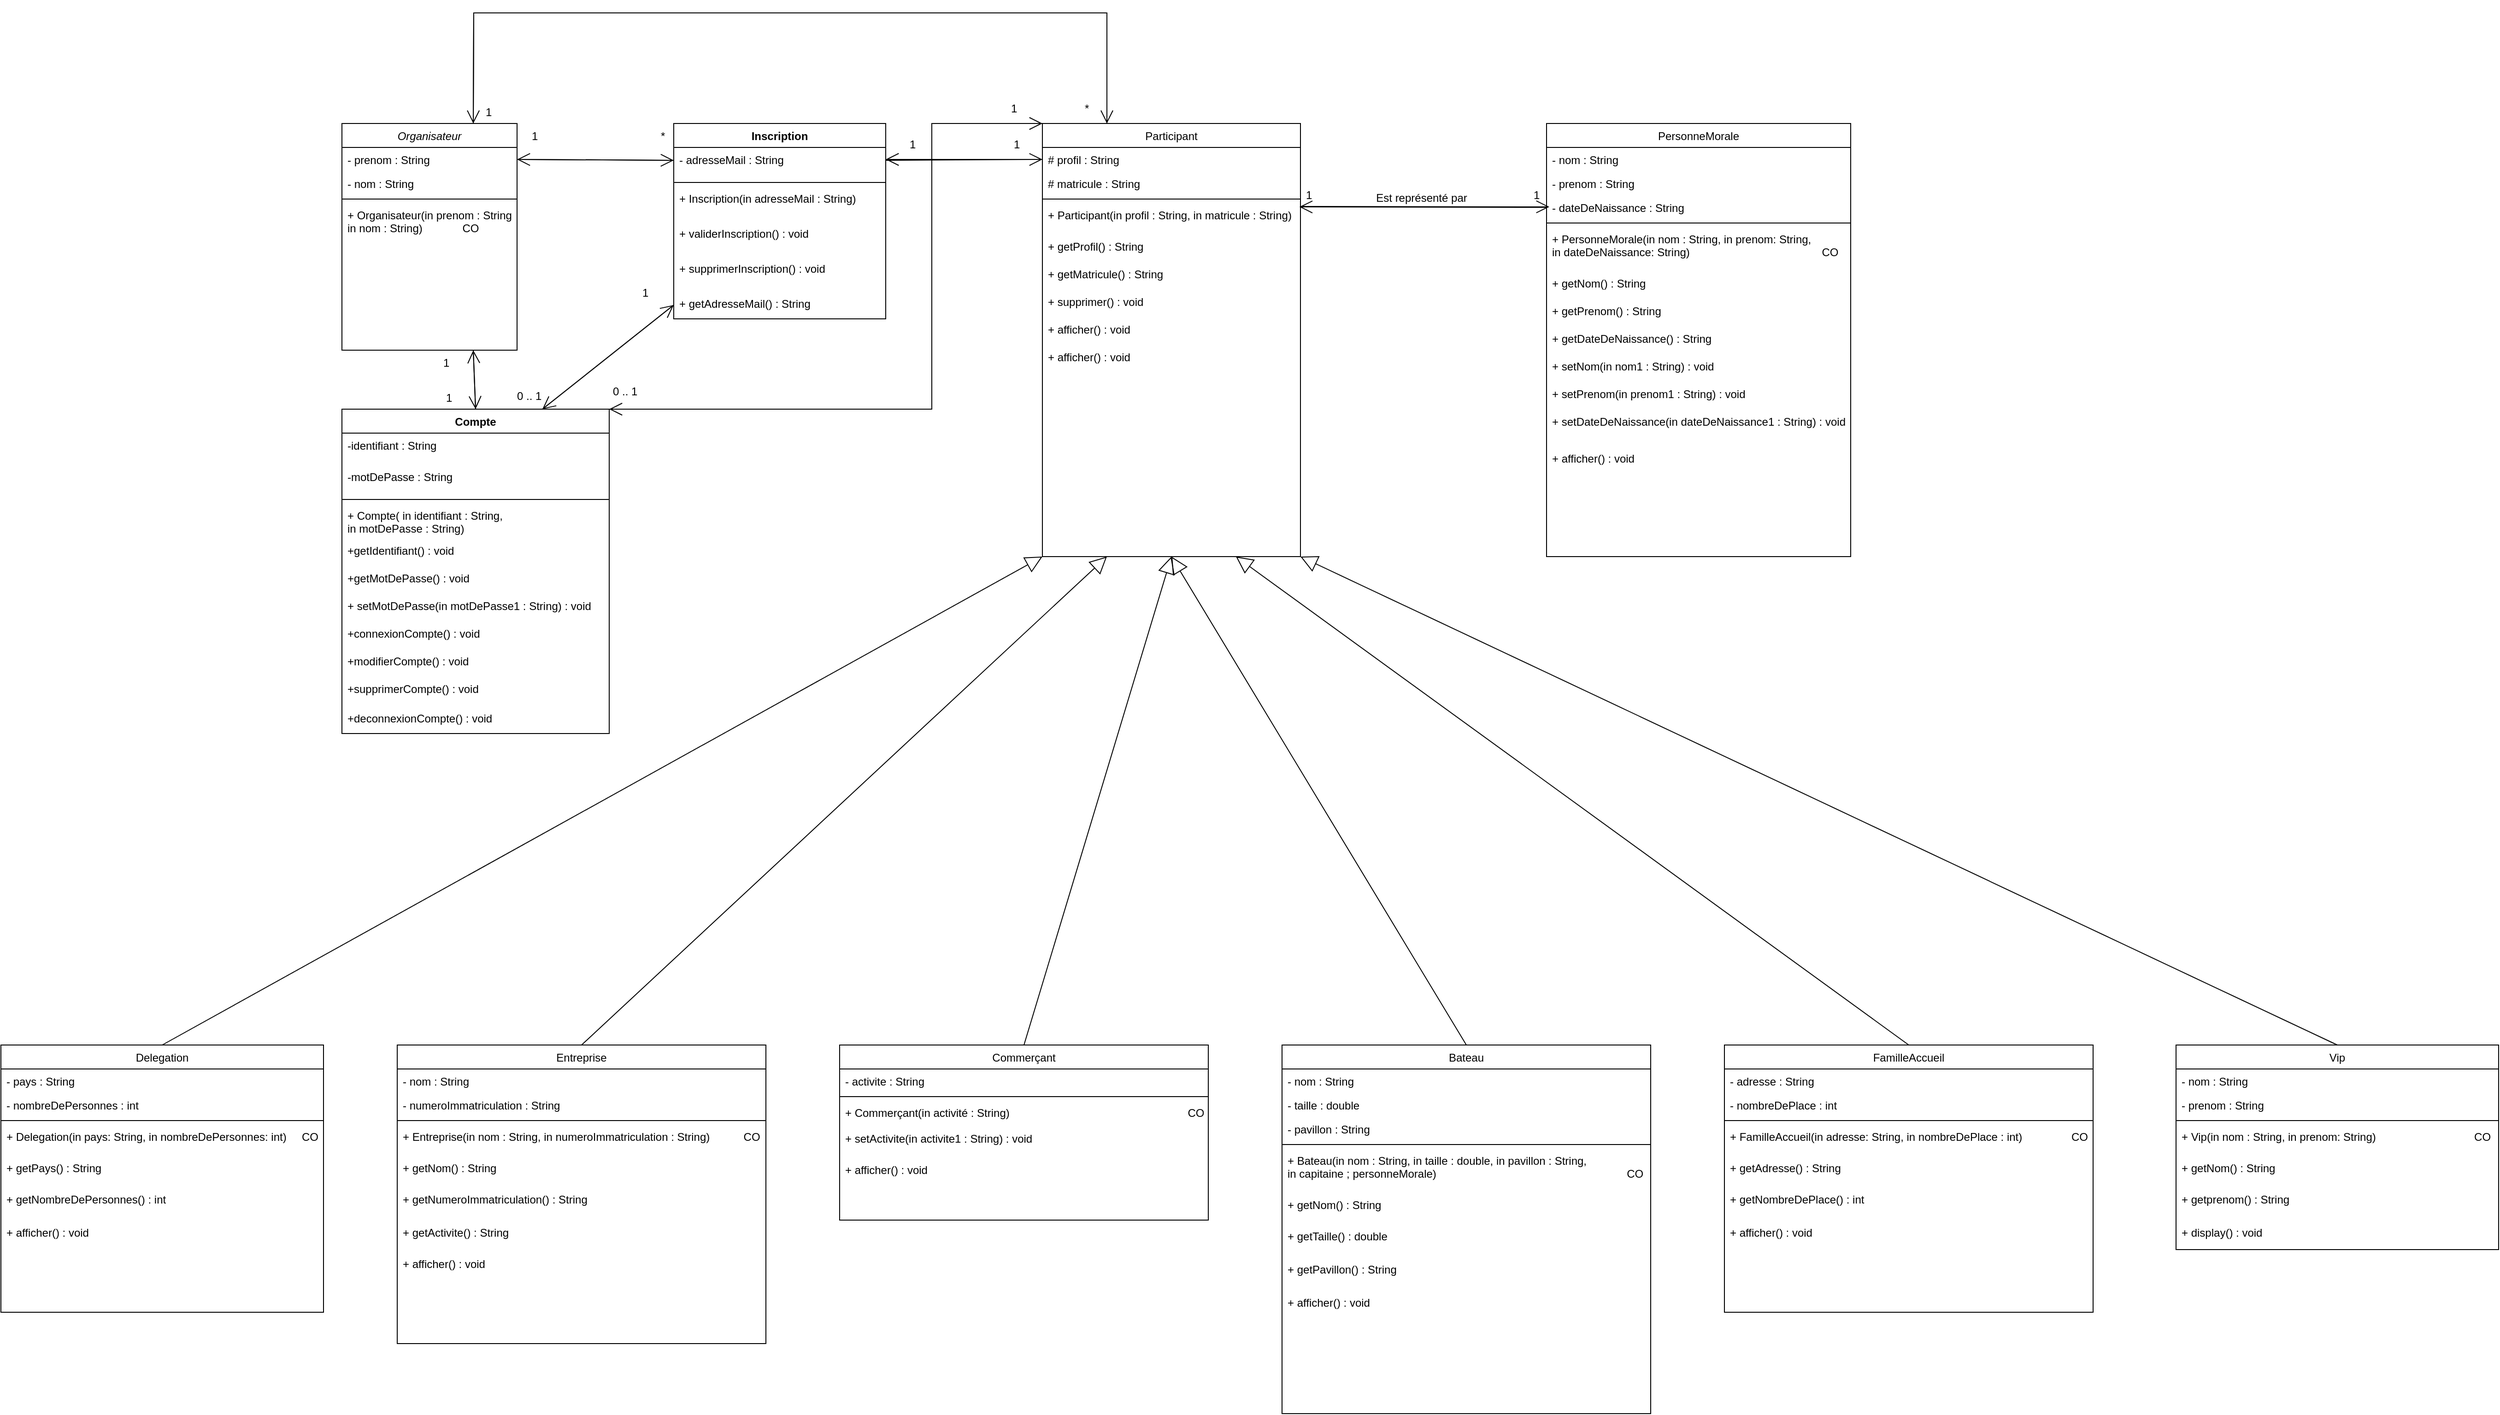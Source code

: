 <mxfile version="16.6.5" type="github">
  <diagram id="C5RBs43oDa-KdzZeNtuy" name="Page-1">
    <mxGraphModel dx="3358" dy="1898" grid="1" gridSize="10" guides="1" tooltips="1" connect="1" arrows="1" fold="1" page="1" pageScale="1" pageWidth="827" pageHeight="1169" math="0" shadow="0">
      <root>
        <mxCell id="WIyWlLk6GJQsqaUBKTNV-0" />
        <mxCell id="WIyWlLk6GJQsqaUBKTNV-1" parent="WIyWlLk6GJQsqaUBKTNV-0" />
        <mxCell id="zkfFHV4jXpPFQw0GAbJ--0" value="Organisateur" style="swimlane;fontStyle=2;align=center;verticalAlign=top;childLayout=stackLayout;horizontal=1;startSize=26;horizontalStack=0;resizeParent=1;resizeLast=0;collapsible=1;marginBottom=0;rounded=0;shadow=0;strokeWidth=1;" parent="WIyWlLk6GJQsqaUBKTNV-1" vertex="1">
          <mxGeometry x="-480" y="40" width="190" height="246" as="geometry">
            <mxRectangle x="230" y="140" width="160" height="26" as="alternateBounds" />
          </mxGeometry>
        </mxCell>
        <mxCell id="46JhriLiyrzcsipe1d6Y-41" value="- prenom : String&#xa;" style="text;align=left;verticalAlign=top;spacingLeft=4;spacingRight=4;overflow=hidden;rotatable=0;points=[[0,0.5],[1,0.5]];portConstraint=eastwest;" vertex="1" parent="zkfFHV4jXpPFQw0GAbJ--0">
          <mxGeometry y="26" width="190" height="26" as="geometry" />
        </mxCell>
        <mxCell id="46JhriLiyrzcsipe1d6Y-39" value="- nom : String" style="text;align=left;verticalAlign=top;spacingLeft=4;spacingRight=4;overflow=hidden;rotatable=0;points=[[0,0.5],[1,0.5]];portConstraint=eastwest;rounded=0;shadow=0;html=0;" vertex="1" parent="zkfFHV4jXpPFQw0GAbJ--0">
          <mxGeometry y="52" width="190" height="26" as="geometry" />
        </mxCell>
        <mxCell id="zkfFHV4jXpPFQw0GAbJ--4" value="" style="line;html=1;strokeWidth=1;align=left;verticalAlign=middle;spacingTop=-1;spacingLeft=3;spacingRight=3;rotatable=0;labelPosition=right;points=[];portConstraint=eastwest;" parent="zkfFHV4jXpPFQw0GAbJ--0" vertex="1">
          <mxGeometry y="78" width="190" height="8" as="geometry" />
        </mxCell>
        <mxCell id="zkfFHV4jXpPFQw0GAbJ--5" value="+ Organisateur(in prenom : String, &#xa;in nom : String)             CO" style="text;align=left;verticalAlign=top;spacingLeft=4;spacingRight=4;overflow=hidden;rotatable=0;points=[[0,0.5],[1,0.5]];portConstraint=eastwest;" parent="zkfFHV4jXpPFQw0GAbJ--0" vertex="1">
          <mxGeometry y="86" width="190" height="40" as="geometry" />
        </mxCell>
        <mxCell id="szv_5WCVHyqC5jfXiNDb-31" value="Participant" style="swimlane;fontStyle=0;align=center;verticalAlign=top;childLayout=stackLayout;horizontal=1;startSize=26;horizontalStack=0;resizeParent=1;resizeLast=0;collapsible=1;marginBottom=0;rounded=0;shadow=0;strokeWidth=1;" parent="WIyWlLk6GJQsqaUBKTNV-1" vertex="1">
          <mxGeometry x="280" y="40" width="280" height="470" as="geometry">
            <mxRectangle x="330" y="50" width="160" height="26" as="alternateBounds" />
          </mxGeometry>
        </mxCell>
        <mxCell id="szv_5WCVHyqC5jfXiNDb-34" value="# profil : String" style="text;align=left;verticalAlign=top;spacingLeft=4;spacingRight=4;overflow=hidden;rotatable=0;points=[[0,0.5],[1,0.5]];portConstraint=eastwest;rounded=0;shadow=0;html=0;" parent="szv_5WCVHyqC5jfXiNDb-31" vertex="1">
          <mxGeometry y="26" width="280" height="26" as="geometry" />
        </mxCell>
        <mxCell id="46JhriLiyrzcsipe1d6Y-58" value="# matricule : String" style="text;align=left;verticalAlign=top;spacingLeft=4;spacingRight=4;overflow=hidden;rotatable=0;points=[[0,0.5],[1,0.5]];portConstraint=eastwest;rounded=0;shadow=0;html=0;" vertex="1" parent="szv_5WCVHyqC5jfXiNDb-31">
          <mxGeometry y="52" width="280" height="26" as="geometry" />
        </mxCell>
        <mxCell id="szv_5WCVHyqC5jfXiNDb-37" value="" style="line;html=1;strokeWidth=1;align=left;verticalAlign=middle;spacingTop=-1;spacingLeft=3;spacingRight=3;rotatable=0;labelPosition=right;points=[];portConstraint=eastwest;" parent="szv_5WCVHyqC5jfXiNDb-31" vertex="1">
          <mxGeometry y="78" width="280" height="8" as="geometry" />
        </mxCell>
        <mxCell id="szv_5WCVHyqC5jfXiNDb-38" value="+ Participant(in profil : String, in matricule : String)                                                CO&#xa;&#xa;" style="text;align=left;verticalAlign=top;spacingLeft=4;spacingRight=4;overflow=hidden;rotatable=0;points=[[0,0.5],[1,0.5]];portConstraint=eastwest;" parent="szv_5WCVHyqC5jfXiNDb-31" vertex="1">
          <mxGeometry y="86" width="280" height="34" as="geometry" />
        </mxCell>
        <mxCell id="szv_5WCVHyqC5jfXiNDb-43" value="+ getProfil() : String" style="text;align=left;verticalAlign=top;spacingLeft=4;spacingRight=4;overflow=hidden;rotatable=0;points=[[0,0.5],[1,0.5]];portConstraint=eastwest;" parent="szv_5WCVHyqC5jfXiNDb-31" vertex="1">
          <mxGeometry y="120" width="280" height="30" as="geometry" />
        </mxCell>
        <mxCell id="szv_5WCVHyqC5jfXiNDb-44" value="+ getMatricule() : String" style="text;align=left;verticalAlign=top;spacingLeft=4;spacingRight=4;overflow=hidden;rotatable=0;points=[[0,0.5],[1,0.5]];portConstraint=eastwest;" parent="szv_5WCVHyqC5jfXiNDb-31" vertex="1">
          <mxGeometry y="150" width="280" height="30" as="geometry" />
        </mxCell>
        <mxCell id="46JhriLiyrzcsipe1d6Y-59" value="+ supprimer() : void" style="text;align=left;verticalAlign=top;spacingLeft=4;spacingRight=4;overflow=hidden;rotatable=0;points=[[0,0.5],[1,0.5]];portConstraint=eastwest;" vertex="1" parent="szv_5WCVHyqC5jfXiNDb-31">
          <mxGeometry y="180" width="280" height="30" as="geometry" />
        </mxCell>
        <mxCell id="46JhriLiyrzcsipe1d6Y-70" value="+ afficher() : void" style="text;align=left;verticalAlign=top;spacingLeft=4;spacingRight=4;overflow=hidden;rotatable=0;points=[[0,0.5],[1,0.5]];portConstraint=eastwest;" vertex="1" parent="szv_5WCVHyqC5jfXiNDb-31">
          <mxGeometry y="210" width="280" height="30" as="geometry" />
        </mxCell>
        <mxCell id="szv_5WCVHyqC5jfXiNDb-46" value="+ afficher() : void" style="text;align=left;verticalAlign=top;spacingLeft=4;spacingRight=4;overflow=hidden;rotatable=0;points=[[0,0.5],[1,0.5]];portConstraint=eastwest;" parent="szv_5WCVHyqC5jfXiNDb-31" vertex="1">
          <mxGeometry y="240" width="280" height="30" as="geometry" />
        </mxCell>
        <mxCell id="szv_5WCVHyqC5jfXiNDb-47" value="PersonneMorale" style="swimlane;fontStyle=0;align=center;verticalAlign=top;childLayout=stackLayout;horizontal=1;startSize=26;horizontalStack=0;resizeParent=1;resizeLast=0;collapsible=1;marginBottom=0;rounded=0;shadow=0;strokeWidth=1;" parent="WIyWlLk6GJQsqaUBKTNV-1" vertex="1">
          <mxGeometry x="827" y="40" width="330" height="470" as="geometry">
            <mxRectangle x="330" y="50" width="160" height="26" as="alternateBounds" />
          </mxGeometry>
        </mxCell>
        <mxCell id="szv_5WCVHyqC5jfXiNDb-48" value="- nom : String" style="text;align=left;verticalAlign=top;spacingLeft=4;spacingRight=4;overflow=hidden;rotatable=0;points=[[0,0.5],[1,0.5]];portConstraint=eastwest;rounded=0;shadow=0;html=0;" parent="szv_5WCVHyqC5jfXiNDb-47" vertex="1">
          <mxGeometry y="26" width="330" height="26" as="geometry" />
        </mxCell>
        <mxCell id="szv_5WCVHyqC5jfXiNDb-49" value="- prenom : String&#xa;" style="text;align=left;verticalAlign=top;spacingLeft=4;spacingRight=4;overflow=hidden;rotatable=0;points=[[0,0.5],[1,0.5]];portConstraint=eastwest;" parent="szv_5WCVHyqC5jfXiNDb-47" vertex="1">
          <mxGeometry y="52" width="330" height="26" as="geometry" />
        </mxCell>
        <mxCell id="szv_5WCVHyqC5jfXiNDb-50" value="- dateDeNaissance : String" style="text;align=left;verticalAlign=top;spacingLeft=4;spacingRight=4;overflow=hidden;rotatable=0;points=[[0,0.5],[1,0.5]];portConstraint=eastwest;rounded=0;shadow=0;html=0;" parent="szv_5WCVHyqC5jfXiNDb-47" vertex="1">
          <mxGeometry y="78" width="330" height="26" as="geometry" />
        </mxCell>
        <mxCell id="szv_5WCVHyqC5jfXiNDb-51" value="" style="line;html=1;strokeWidth=1;align=left;verticalAlign=middle;spacingTop=-1;spacingLeft=3;spacingRight=3;rotatable=0;labelPosition=right;points=[];portConstraint=eastwest;" parent="szv_5WCVHyqC5jfXiNDb-47" vertex="1">
          <mxGeometry y="104" width="330" height="8" as="geometry" />
        </mxCell>
        <mxCell id="szv_5WCVHyqC5jfXiNDb-52" value="+ PersonneMorale(in nom : String, in prenom: String, &#xa;in dateDeNaissance: String)                                           CO" style="text;align=left;verticalAlign=top;spacingLeft=4;spacingRight=4;overflow=hidden;rotatable=0;points=[[0,0.5],[1,0.5]];portConstraint=eastwest;" parent="szv_5WCVHyqC5jfXiNDb-47" vertex="1">
          <mxGeometry y="112" width="330" height="48" as="geometry" />
        </mxCell>
        <mxCell id="szv_5WCVHyqC5jfXiNDb-53" value="+ getNom() : String" style="text;align=left;verticalAlign=top;spacingLeft=4;spacingRight=4;overflow=hidden;rotatable=0;points=[[0,0.5],[1,0.5]];portConstraint=eastwest;" parent="szv_5WCVHyqC5jfXiNDb-47" vertex="1">
          <mxGeometry y="160" width="330" height="30" as="geometry" />
        </mxCell>
        <mxCell id="szv_5WCVHyqC5jfXiNDb-54" value="+ getPrenom() : String" style="text;align=left;verticalAlign=top;spacingLeft=4;spacingRight=4;overflow=hidden;rotatable=0;points=[[0,0.5],[1,0.5]];portConstraint=eastwest;" parent="szv_5WCVHyqC5jfXiNDb-47" vertex="1">
          <mxGeometry y="190" width="330" height="30" as="geometry" />
        </mxCell>
        <mxCell id="szv_5WCVHyqC5jfXiNDb-55" value="+ getDateDeNaissance() : String" style="text;align=left;verticalAlign=top;spacingLeft=4;spacingRight=4;overflow=hidden;rotatable=0;points=[[0,0.5],[1,0.5]];portConstraint=eastwest;" parent="szv_5WCVHyqC5jfXiNDb-47" vertex="1">
          <mxGeometry y="220" width="330" height="30" as="geometry" />
        </mxCell>
        <mxCell id="szv_5WCVHyqC5jfXiNDb-56" value="+ setNom(in nom1 : String) : void" style="text;align=left;verticalAlign=top;spacingLeft=4;spacingRight=4;overflow=hidden;rotatable=0;points=[[0,0.5],[1,0.5]];portConstraint=eastwest;" parent="szv_5WCVHyqC5jfXiNDb-47" vertex="1">
          <mxGeometry y="250" width="330" height="30" as="geometry" />
        </mxCell>
        <mxCell id="szv_5WCVHyqC5jfXiNDb-59" value="+ setPrenom(in prenom1 : String) : void" style="text;align=left;verticalAlign=top;spacingLeft=4;spacingRight=4;overflow=hidden;rotatable=0;points=[[0,0.5],[1,0.5]];portConstraint=eastwest;" parent="szv_5WCVHyqC5jfXiNDb-47" vertex="1">
          <mxGeometry y="280" width="330" height="30" as="geometry" />
        </mxCell>
        <mxCell id="szv_5WCVHyqC5jfXiNDb-60" value="+ setDateDeNaissance(in dateDeNaissance1 : String) : void" style="text;align=left;verticalAlign=top;spacingLeft=4;spacingRight=4;overflow=hidden;rotatable=0;points=[[0,0.5],[1,0.5]];portConstraint=eastwest;" parent="szv_5WCVHyqC5jfXiNDb-47" vertex="1">
          <mxGeometry y="310" width="330" height="40" as="geometry" />
        </mxCell>
        <mxCell id="szv_5WCVHyqC5jfXiNDb-58" value="+ afficher() : void" style="text;align=left;verticalAlign=top;spacingLeft=4;spacingRight=4;overflow=hidden;rotatable=0;points=[[0,0.5],[1,0.5]];portConstraint=eastwest;" parent="szv_5WCVHyqC5jfXiNDb-47" vertex="1">
          <mxGeometry y="350" width="330" height="30" as="geometry" />
        </mxCell>
        <mxCell id="szv_5WCVHyqC5jfXiNDb-66" value="Entreprise" style="swimlane;fontStyle=0;align=center;verticalAlign=top;childLayout=stackLayout;horizontal=1;startSize=26;horizontalStack=0;resizeParent=1;resizeLast=0;collapsible=1;marginBottom=0;rounded=0;shadow=0;strokeWidth=1;" parent="WIyWlLk6GJQsqaUBKTNV-1" vertex="1">
          <mxGeometry x="-420" y="1040" width="400" height="324" as="geometry">
            <mxRectangle x="130" y="380" width="160" height="26" as="alternateBounds" />
          </mxGeometry>
        </mxCell>
        <mxCell id="szv_5WCVHyqC5jfXiNDb-67" value="- nom : String" style="text;align=left;verticalAlign=top;spacingLeft=4;spacingRight=4;overflow=hidden;rotatable=0;points=[[0,0.5],[1,0.5]];portConstraint=eastwest;" parent="szv_5WCVHyqC5jfXiNDb-66" vertex="1">
          <mxGeometry y="26" width="400" height="26" as="geometry" />
        </mxCell>
        <mxCell id="szv_5WCVHyqC5jfXiNDb-68" value="- numeroImmatriculation : String" style="text;align=left;verticalAlign=top;spacingLeft=4;spacingRight=4;overflow=hidden;rotatable=0;points=[[0,0.5],[1,0.5]];portConstraint=eastwest;rounded=0;shadow=0;html=0;" parent="szv_5WCVHyqC5jfXiNDb-66" vertex="1">
          <mxGeometry y="52" width="400" height="26" as="geometry" />
        </mxCell>
        <mxCell id="szv_5WCVHyqC5jfXiNDb-69" value="" style="line;html=1;strokeWidth=1;align=left;verticalAlign=middle;spacingTop=-1;spacingLeft=3;spacingRight=3;rotatable=0;labelPosition=right;points=[];portConstraint=eastwest;" parent="szv_5WCVHyqC5jfXiNDb-66" vertex="1">
          <mxGeometry y="78" width="400" height="8" as="geometry" />
        </mxCell>
        <mxCell id="szv_5WCVHyqC5jfXiNDb-71" value="+ Entreprise(in nom : String, in numeroImmatriculation : String)           CO&#xa;" style="text;align=left;verticalAlign=top;spacingLeft=4;spacingRight=4;overflow=hidden;rotatable=0;points=[[0,0.5],[1,0.5]];portConstraint=eastwest;" parent="szv_5WCVHyqC5jfXiNDb-66" vertex="1">
          <mxGeometry y="86" width="400" height="34" as="geometry" />
        </mxCell>
        <mxCell id="szv_5WCVHyqC5jfXiNDb-72" value="+ getNom() : String" style="text;align=left;verticalAlign=top;spacingLeft=4;spacingRight=4;overflow=hidden;rotatable=0;points=[[0,0.5],[1,0.5]];portConstraint=eastwest;" parent="szv_5WCVHyqC5jfXiNDb-66" vertex="1">
          <mxGeometry y="120" width="400" height="34" as="geometry" />
        </mxCell>
        <mxCell id="szv_5WCVHyqC5jfXiNDb-73" value="+ getNumeroImmatriculation() : String" style="text;align=left;verticalAlign=top;spacingLeft=4;spacingRight=4;overflow=hidden;rotatable=0;points=[[0,0.5],[1,0.5]];portConstraint=eastwest;" parent="szv_5WCVHyqC5jfXiNDb-66" vertex="1">
          <mxGeometry y="154" width="400" height="36" as="geometry" />
        </mxCell>
        <mxCell id="szv_5WCVHyqC5jfXiNDb-108" value="+ getActivite() : String" style="text;align=left;verticalAlign=top;spacingLeft=4;spacingRight=4;overflow=hidden;rotatable=0;points=[[0,0.5],[1,0.5]];portConstraint=eastwest;" parent="szv_5WCVHyqC5jfXiNDb-66" vertex="1">
          <mxGeometry y="190" width="400" height="34" as="geometry" />
        </mxCell>
        <mxCell id="szv_5WCVHyqC5jfXiNDb-76" value="+ afficher() : void" style="text;align=left;verticalAlign=top;spacingLeft=4;spacingRight=4;overflow=hidden;rotatable=0;points=[[0,0.5],[1,0.5]];portConstraint=eastwest;" parent="szv_5WCVHyqC5jfXiNDb-66" vertex="1">
          <mxGeometry y="224" width="400" height="32" as="geometry" />
        </mxCell>
        <mxCell id="szv_5WCVHyqC5jfXiNDb-92" value="Delegation" style="swimlane;fontStyle=0;align=center;verticalAlign=top;childLayout=stackLayout;horizontal=1;startSize=26;horizontalStack=0;resizeParent=1;resizeLast=0;collapsible=1;marginBottom=0;rounded=0;shadow=0;strokeWidth=1;" parent="WIyWlLk6GJQsqaUBKTNV-1" vertex="1">
          <mxGeometry x="-850" y="1040" width="350" height="290" as="geometry">
            <mxRectangle x="130" y="380" width="160" height="26" as="alternateBounds" />
          </mxGeometry>
        </mxCell>
        <mxCell id="szv_5WCVHyqC5jfXiNDb-93" value="- pays : String" style="text;align=left;verticalAlign=top;spacingLeft=4;spacingRight=4;overflow=hidden;rotatable=0;points=[[0,0.5],[1,0.5]];portConstraint=eastwest;" parent="szv_5WCVHyqC5jfXiNDb-92" vertex="1">
          <mxGeometry y="26" width="350" height="26" as="geometry" />
        </mxCell>
        <mxCell id="szv_5WCVHyqC5jfXiNDb-94" value="- nombreDePersonnes : int" style="text;align=left;verticalAlign=top;spacingLeft=4;spacingRight=4;overflow=hidden;rotatable=0;points=[[0,0.5],[1,0.5]];portConstraint=eastwest;rounded=0;shadow=0;html=0;" parent="szv_5WCVHyqC5jfXiNDb-92" vertex="1">
          <mxGeometry y="52" width="350" height="26" as="geometry" />
        </mxCell>
        <mxCell id="szv_5WCVHyqC5jfXiNDb-95" value="" style="line;html=1;strokeWidth=1;align=left;verticalAlign=middle;spacingTop=-1;spacingLeft=3;spacingRight=3;rotatable=0;labelPosition=right;points=[];portConstraint=eastwest;" parent="szv_5WCVHyqC5jfXiNDb-92" vertex="1">
          <mxGeometry y="78" width="350" height="8" as="geometry" />
        </mxCell>
        <mxCell id="szv_5WCVHyqC5jfXiNDb-96" value="+ Delegation(in pays: String, in nombreDePersonnes: int)     CO&#xa;" style="text;align=left;verticalAlign=top;spacingLeft=4;spacingRight=4;overflow=hidden;rotatable=0;points=[[0,0.5],[1,0.5]];portConstraint=eastwest;" parent="szv_5WCVHyqC5jfXiNDb-92" vertex="1">
          <mxGeometry y="86" width="350" height="34" as="geometry" />
        </mxCell>
        <mxCell id="szv_5WCVHyqC5jfXiNDb-97" value="+ getPays() : String" style="text;align=left;verticalAlign=top;spacingLeft=4;spacingRight=4;overflow=hidden;rotatable=0;points=[[0,0.5],[1,0.5]];portConstraint=eastwest;" parent="szv_5WCVHyqC5jfXiNDb-92" vertex="1">
          <mxGeometry y="120" width="350" height="34" as="geometry" />
        </mxCell>
        <mxCell id="szv_5WCVHyqC5jfXiNDb-98" value="+ getNombreDePersonnes() : int" style="text;align=left;verticalAlign=top;spacingLeft=4;spacingRight=4;overflow=hidden;rotatable=0;points=[[0,0.5],[1,0.5]];portConstraint=eastwest;" parent="szv_5WCVHyqC5jfXiNDb-92" vertex="1">
          <mxGeometry y="154" width="350" height="36" as="geometry" />
        </mxCell>
        <mxCell id="szv_5WCVHyqC5jfXiNDb-101" value="+ afficher() : void" style="text;align=left;verticalAlign=top;spacingLeft=4;spacingRight=4;overflow=hidden;rotatable=0;points=[[0,0.5],[1,0.5]];portConstraint=eastwest;" parent="szv_5WCVHyqC5jfXiNDb-92" vertex="1">
          <mxGeometry y="190" width="350" height="32" as="geometry" />
        </mxCell>
        <mxCell id="szv_5WCVHyqC5jfXiNDb-102" value="Commerçant" style="swimlane;fontStyle=0;align=center;verticalAlign=top;childLayout=stackLayout;horizontal=1;startSize=26;horizontalStack=0;resizeParent=1;resizeLast=0;collapsible=1;marginBottom=0;rounded=0;shadow=0;strokeWidth=1;" parent="WIyWlLk6GJQsqaUBKTNV-1" vertex="1">
          <mxGeometry x="60" y="1040" width="400" height="190" as="geometry">
            <mxRectangle x="130" y="380" width="160" height="26" as="alternateBounds" />
          </mxGeometry>
        </mxCell>
        <mxCell id="szv_5WCVHyqC5jfXiNDb-103" value="- activite : String" style="text;align=left;verticalAlign=top;spacingLeft=4;spacingRight=4;overflow=hidden;rotatable=0;points=[[0,0.5],[1,0.5]];portConstraint=eastwest;" parent="szv_5WCVHyqC5jfXiNDb-102" vertex="1">
          <mxGeometry y="26" width="400" height="26" as="geometry" />
        </mxCell>
        <mxCell id="szv_5WCVHyqC5jfXiNDb-106" value="" style="line;html=1;strokeWidth=1;align=left;verticalAlign=middle;spacingTop=-1;spacingLeft=3;spacingRight=3;rotatable=0;labelPosition=right;points=[];portConstraint=eastwest;" parent="szv_5WCVHyqC5jfXiNDb-102" vertex="1">
          <mxGeometry y="52" width="400" height="8" as="geometry" />
        </mxCell>
        <mxCell id="szv_5WCVHyqC5jfXiNDb-107" value="+ Commerçant(in activité : String)                                                          CO&#xa;" style="text;align=left;verticalAlign=top;spacingLeft=4;spacingRight=4;overflow=hidden;rotatable=0;points=[[0,0.5],[1,0.5]];portConstraint=eastwest;" parent="szv_5WCVHyqC5jfXiNDb-102" vertex="1">
          <mxGeometry y="60" width="400" height="28" as="geometry" />
        </mxCell>
        <mxCell id="szv_5WCVHyqC5jfXiNDb-111" value="+ setActivite(in activite1 : String) : void" style="text;align=left;verticalAlign=top;spacingLeft=4;spacingRight=4;overflow=hidden;rotatable=0;points=[[0,0.5],[1,0.5]];portConstraint=eastwest;" parent="szv_5WCVHyqC5jfXiNDb-102" vertex="1">
          <mxGeometry y="88" width="400" height="34" as="geometry" />
        </mxCell>
        <mxCell id="szv_5WCVHyqC5jfXiNDb-114" value="+ afficher() : void" style="text;align=left;verticalAlign=top;spacingLeft=4;spacingRight=4;overflow=hidden;rotatable=0;points=[[0,0.5],[1,0.5]];portConstraint=eastwest;" parent="szv_5WCVHyqC5jfXiNDb-102" vertex="1">
          <mxGeometry y="122" width="400" height="32" as="geometry" />
        </mxCell>
        <mxCell id="szv_5WCVHyqC5jfXiNDb-115" value="Bateau&#xa;" style="swimlane;fontStyle=0;align=center;verticalAlign=top;childLayout=stackLayout;horizontal=1;startSize=26;horizontalStack=0;resizeParent=1;resizeLast=0;collapsible=1;marginBottom=0;rounded=0;shadow=0;strokeWidth=1;" parent="WIyWlLk6GJQsqaUBKTNV-1" vertex="1">
          <mxGeometry x="540" y="1040" width="400" height="400" as="geometry">
            <mxRectangle x="130" y="380" width="160" height="26" as="alternateBounds" />
          </mxGeometry>
        </mxCell>
        <mxCell id="szv_5WCVHyqC5jfXiNDb-116" value="- nom : String" style="text;align=left;verticalAlign=top;spacingLeft=4;spacingRight=4;overflow=hidden;rotatable=0;points=[[0,0.5],[1,0.5]];portConstraint=eastwest;" parent="szv_5WCVHyqC5jfXiNDb-115" vertex="1">
          <mxGeometry y="26" width="400" height="26" as="geometry" />
        </mxCell>
        <mxCell id="szv_5WCVHyqC5jfXiNDb-117" value="- taille : double" style="text;align=left;verticalAlign=top;spacingLeft=4;spacingRight=4;overflow=hidden;rotatable=0;points=[[0,0.5],[1,0.5]];portConstraint=eastwest;" parent="szv_5WCVHyqC5jfXiNDb-115" vertex="1">
          <mxGeometry y="52" width="400" height="26" as="geometry" />
        </mxCell>
        <mxCell id="szv_5WCVHyqC5jfXiNDb-118" value="- pavillon : String" style="text;align=left;verticalAlign=top;spacingLeft=4;spacingRight=4;overflow=hidden;rotatable=0;points=[[0,0.5],[1,0.5]];portConstraint=eastwest;rounded=0;shadow=0;html=0;" parent="szv_5WCVHyqC5jfXiNDb-115" vertex="1">
          <mxGeometry y="78" width="400" height="26" as="geometry" />
        </mxCell>
        <mxCell id="szv_5WCVHyqC5jfXiNDb-119" value="" style="line;html=1;strokeWidth=1;align=left;verticalAlign=middle;spacingTop=-1;spacingLeft=3;spacingRight=3;rotatable=0;labelPosition=right;points=[];portConstraint=eastwest;" parent="szv_5WCVHyqC5jfXiNDb-115" vertex="1">
          <mxGeometry y="104" width="400" height="8" as="geometry" />
        </mxCell>
        <mxCell id="szv_5WCVHyqC5jfXiNDb-120" value="+ Bateau(in nom : String, in taille : double, in pavillon : String,&#xa;in capitaine ; personneMorale)                                                              CO&#xa;" style="text;align=left;verticalAlign=top;spacingLeft=4;spacingRight=4;overflow=hidden;rotatable=0;points=[[0,0.5],[1,0.5]];portConstraint=eastwest;" parent="szv_5WCVHyqC5jfXiNDb-115" vertex="1">
          <mxGeometry y="112" width="400" height="48" as="geometry" />
        </mxCell>
        <mxCell id="szv_5WCVHyqC5jfXiNDb-121" value="+ getNom() : String" style="text;align=left;verticalAlign=top;spacingLeft=4;spacingRight=4;overflow=hidden;rotatable=0;points=[[0,0.5],[1,0.5]];portConstraint=eastwest;" parent="szv_5WCVHyqC5jfXiNDb-115" vertex="1">
          <mxGeometry y="160" width="400" height="34" as="geometry" />
        </mxCell>
        <mxCell id="szv_5WCVHyqC5jfXiNDb-122" value="+ getTaille() : double" style="text;align=left;verticalAlign=top;spacingLeft=4;spacingRight=4;overflow=hidden;rotatable=0;points=[[0,0.5],[1,0.5]];portConstraint=eastwest;" parent="szv_5WCVHyqC5jfXiNDb-115" vertex="1">
          <mxGeometry y="194" width="400" height="36" as="geometry" />
        </mxCell>
        <mxCell id="szv_5WCVHyqC5jfXiNDb-123" value="+ getPavillon() : String" style="text;align=left;verticalAlign=top;spacingLeft=4;spacingRight=4;overflow=hidden;rotatable=0;points=[[0,0.5],[1,0.5]];portConstraint=eastwest;" parent="szv_5WCVHyqC5jfXiNDb-115" vertex="1">
          <mxGeometry y="230" width="400" height="36" as="geometry" />
        </mxCell>
        <mxCell id="szv_5WCVHyqC5jfXiNDb-127" value="+ afficher() : void" style="text;align=left;verticalAlign=top;spacingLeft=4;spacingRight=4;overflow=hidden;rotatable=0;points=[[0,0.5],[1,0.5]];portConstraint=eastwest;" parent="szv_5WCVHyqC5jfXiNDb-115" vertex="1">
          <mxGeometry y="266" width="400" height="32" as="geometry" />
        </mxCell>
        <mxCell id="szv_5WCVHyqC5jfXiNDb-128" value="FamilleAccueil" style="swimlane;fontStyle=0;align=center;verticalAlign=top;childLayout=stackLayout;horizontal=1;startSize=26;horizontalStack=0;resizeParent=1;resizeLast=0;collapsible=1;marginBottom=0;rounded=0;shadow=0;strokeWidth=1;" parent="WIyWlLk6GJQsqaUBKTNV-1" vertex="1">
          <mxGeometry x="1020" y="1040" width="400" height="290" as="geometry">
            <mxRectangle x="130" y="380" width="160" height="26" as="alternateBounds" />
          </mxGeometry>
        </mxCell>
        <mxCell id="szv_5WCVHyqC5jfXiNDb-129" value="- adresse : String" style="text;align=left;verticalAlign=top;spacingLeft=4;spacingRight=4;overflow=hidden;rotatable=0;points=[[0,0.5],[1,0.5]];portConstraint=eastwest;" parent="szv_5WCVHyqC5jfXiNDb-128" vertex="1">
          <mxGeometry y="26" width="400" height="26" as="geometry" />
        </mxCell>
        <mxCell id="szv_5WCVHyqC5jfXiNDb-130" value="- nombreDePlace : int" style="text;align=left;verticalAlign=top;spacingLeft=4;spacingRight=4;overflow=hidden;rotatable=0;points=[[0,0.5],[1,0.5]];portConstraint=eastwest;" parent="szv_5WCVHyqC5jfXiNDb-128" vertex="1">
          <mxGeometry y="52" width="400" height="26" as="geometry" />
        </mxCell>
        <mxCell id="szv_5WCVHyqC5jfXiNDb-132" value="" style="line;html=1;strokeWidth=1;align=left;verticalAlign=middle;spacingTop=-1;spacingLeft=3;spacingRight=3;rotatable=0;labelPosition=right;points=[];portConstraint=eastwest;" parent="szv_5WCVHyqC5jfXiNDb-128" vertex="1">
          <mxGeometry y="78" width="400" height="8" as="geometry" />
        </mxCell>
        <mxCell id="szv_5WCVHyqC5jfXiNDb-133" value="+ FamilleAccueil(in adresse: String, in nombreDePlace : int)                CO&#xa;" style="text;align=left;verticalAlign=top;spacingLeft=4;spacingRight=4;overflow=hidden;rotatable=0;points=[[0,0.5],[1,0.5]];portConstraint=eastwest;" parent="szv_5WCVHyqC5jfXiNDb-128" vertex="1">
          <mxGeometry y="86" width="400" height="34" as="geometry" />
        </mxCell>
        <mxCell id="szv_5WCVHyqC5jfXiNDb-134" value="+ getAdresse() : String" style="text;align=left;verticalAlign=top;spacingLeft=4;spacingRight=4;overflow=hidden;rotatable=0;points=[[0,0.5],[1,0.5]];portConstraint=eastwest;" parent="szv_5WCVHyqC5jfXiNDb-128" vertex="1">
          <mxGeometry y="120" width="400" height="34" as="geometry" />
        </mxCell>
        <mxCell id="szv_5WCVHyqC5jfXiNDb-135" value="+ getNombreDePlace() : int" style="text;align=left;verticalAlign=top;spacingLeft=4;spacingRight=4;overflow=hidden;rotatable=0;points=[[0,0.5],[1,0.5]];portConstraint=eastwest;" parent="szv_5WCVHyqC5jfXiNDb-128" vertex="1">
          <mxGeometry y="154" width="400" height="36" as="geometry" />
        </mxCell>
        <mxCell id="szv_5WCVHyqC5jfXiNDb-140" value="+ afficher() : void" style="text;align=left;verticalAlign=top;spacingLeft=4;spacingRight=4;overflow=hidden;rotatable=0;points=[[0,0.5],[1,0.5]];portConstraint=eastwest;" parent="szv_5WCVHyqC5jfXiNDb-128" vertex="1">
          <mxGeometry y="190" width="400" height="32" as="geometry" />
        </mxCell>
        <mxCell id="szv_5WCVHyqC5jfXiNDb-141" value="Vip" style="swimlane;fontStyle=0;align=center;verticalAlign=top;childLayout=stackLayout;horizontal=1;startSize=26;horizontalStack=0;resizeParent=1;resizeLast=0;collapsible=1;marginBottom=0;rounded=0;shadow=0;strokeWidth=1;" parent="WIyWlLk6GJQsqaUBKTNV-1" vertex="1">
          <mxGeometry x="1510" y="1040" width="350" height="222" as="geometry">
            <mxRectangle x="130" y="380" width="160" height="26" as="alternateBounds" />
          </mxGeometry>
        </mxCell>
        <mxCell id="szv_5WCVHyqC5jfXiNDb-142" value="- nom : String" style="text;align=left;verticalAlign=top;spacingLeft=4;spacingRight=4;overflow=hidden;rotatable=0;points=[[0,0.5],[1,0.5]];portConstraint=eastwest;" parent="szv_5WCVHyqC5jfXiNDb-141" vertex="1">
          <mxGeometry y="26" width="350" height="26" as="geometry" />
        </mxCell>
        <mxCell id="szv_5WCVHyqC5jfXiNDb-143" value="- prenom : String" style="text;align=left;verticalAlign=top;spacingLeft=4;spacingRight=4;overflow=hidden;rotatable=0;points=[[0,0.5],[1,0.5]];portConstraint=eastwest;rounded=0;shadow=0;html=0;" parent="szv_5WCVHyqC5jfXiNDb-141" vertex="1">
          <mxGeometry y="52" width="350" height="26" as="geometry" />
        </mxCell>
        <mxCell id="szv_5WCVHyqC5jfXiNDb-144" value="" style="line;html=1;strokeWidth=1;align=left;verticalAlign=middle;spacingTop=-1;spacingLeft=3;spacingRight=3;rotatable=0;labelPosition=right;points=[];portConstraint=eastwest;" parent="szv_5WCVHyqC5jfXiNDb-141" vertex="1">
          <mxGeometry y="78" width="350" height="8" as="geometry" />
        </mxCell>
        <mxCell id="szv_5WCVHyqC5jfXiNDb-145" value="+ Vip(in nom : String, in prenom: String)                                CO&#xa;" style="text;align=left;verticalAlign=top;spacingLeft=4;spacingRight=4;overflow=hidden;rotatable=0;points=[[0,0.5],[1,0.5]];portConstraint=eastwest;" parent="szv_5WCVHyqC5jfXiNDb-141" vertex="1">
          <mxGeometry y="86" width="350" height="34" as="geometry" />
        </mxCell>
        <mxCell id="szv_5WCVHyqC5jfXiNDb-146" value="+ getNom() : String" style="text;align=left;verticalAlign=top;spacingLeft=4;spacingRight=4;overflow=hidden;rotatable=0;points=[[0,0.5],[1,0.5]];portConstraint=eastwest;" parent="szv_5WCVHyqC5jfXiNDb-141" vertex="1">
          <mxGeometry y="120" width="350" height="34" as="geometry" />
        </mxCell>
        <mxCell id="szv_5WCVHyqC5jfXiNDb-147" value="+ getprenom() : String" style="text;align=left;verticalAlign=top;spacingLeft=4;spacingRight=4;overflow=hidden;rotatable=0;points=[[0,0.5],[1,0.5]];portConstraint=eastwest;" parent="szv_5WCVHyqC5jfXiNDb-141" vertex="1">
          <mxGeometry y="154" width="350" height="36" as="geometry" />
        </mxCell>
        <mxCell id="szv_5WCVHyqC5jfXiNDb-150" value="+ display() : void" style="text;align=left;verticalAlign=top;spacingLeft=4;spacingRight=4;overflow=hidden;rotatable=0;points=[[0,0.5],[1,0.5]];portConstraint=eastwest;" parent="szv_5WCVHyqC5jfXiNDb-141" vertex="1">
          <mxGeometry y="190" width="350" height="32" as="geometry" />
        </mxCell>
        <mxCell id="e-TtdRq0Q2JPjRbQR-Bk-1" value="Est représenté par" style="text;html=1;resizable=0;points=[];;align=center;verticalAlign=middle;labelBackgroundColor=none;rounded=0;shadow=0;strokeWidth=1;fontSize=12;" parent="WIyWlLk6GJQsqaUBKTNV-1" vertex="1" connectable="0">
          <mxGeometry x="699.997" y="120.004" as="geometry">
            <mxPoint x="-9" y="1" as="offset" />
          </mxGeometry>
        </mxCell>
        <mxCell id="e-TtdRq0Q2JPjRbQR-Bk-2" value="1" style="text;align=left;verticalAlign=top;spacingLeft=4;spacingRight=4;overflow=hidden;rotatable=0;points=[[0,0.5],[1,0.5]];portConstraint=eastwest;rounded=0;shadow=0;html=0;" parent="WIyWlLk6GJQsqaUBKTNV-1" vertex="1">
          <mxGeometry x="560" y="104" width="20" height="26" as="geometry" />
        </mxCell>
        <mxCell id="e-TtdRq0Q2JPjRbQR-Bk-3" value="1" style="text;align=left;verticalAlign=top;spacingLeft=4;spacingRight=4;overflow=hidden;rotatable=0;points=[[0,0.5],[1,0.5]];portConstraint=eastwest;rounded=0;shadow=0;html=0;" parent="WIyWlLk6GJQsqaUBKTNV-1" vertex="1">
          <mxGeometry x="807" y="104" width="20" height="26" as="geometry" />
        </mxCell>
        <mxCell id="46JhriLiyrzcsipe1d6Y-5" value="Inscription" style="swimlane;fontStyle=1;align=center;verticalAlign=top;childLayout=stackLayout;horizontal=1;startSize=26;horizontalStack=0;resizeParent=1;resizeParentMax=0;resizeLast=0;collapsible=1;marginBottom=0;" vertex="1" parent="WIyWlLk6GJQsqaUBKTNV-1">
          <mxGeometry x="-120" y="40" width="230" height="212" as="geometry" />
        </mxCell>
        <mxCell id="46JhriLiyrzcsipe1d6Y-7" value="- adresseMail : String" style="text;strokeColor=none;fillColor=none;align=left;verticalAlign=top;spacingLeft=4;spacingRight=4;overflow=hidden;rotatable=0;points=[[0,0.5],[1,0.5]];portConstraint=eastwest;horizontal=1;treeFolding=0;treeMoving=0;enumerate=0;comic=0;part=0;dropTarget=0;autosize=0;html=1;perimeter=rectanglePerimeter;" vertex="1" parent="46JhriLiyrzcsipe1d6Y-5">
          <mxGeometry y="26" width="230" height="34" as="geometry" />
        </mxCell>
        <mxCell id="46JhriLiyrzcsipe1d6Y-8" value="" style="line;strokeWidth=1;fillColor=none;align=left;verticalAlign=middle;spacingTop=-1;spacingLeft=3;spacingRight=3;rotatable=0;labelPosition=right;points=[];portConstraint=eastwest;" vertex="1" parent="46JhriLiyrzcsipe1d6Y-5">
          <mxGeometry y="60" width="230" height="8" as="geometry" />
        </mxCell>
        <mxCell id="46JhriLiyrzcsipe1d6Y-9" value="+ Inscription(in adresseMail : String)" style="text;strokeColor=none;fillColor=none;align=left;verticalAlign=top;spacingLeft=4;spacingRight=4;overflow=hidden;rotatable=0;points=[[0,0.5],[1,0.5]];portConstraint=eastwest;" vertex="1" parent="46JhriLiyrzcsipe1d6Y-5">
          <mxGeometry y="68" width="230" height="38" as="geometry" />
        </mxCell>
        <mxCell id="46JhriLiyrzcsipe1d6Y-42" value="+ validerInscription() : void" style="text;strokeColor=none;fillColor=none;align=left;verticalAlign=top;spacingLeft=4;spacingRight=4;overflow=hidden;rotatable=0;points=[[0,0.5],[1,0.5]];portConstraint=eastwest;" vertex="1" parent="46JhriLiyrzcsipe1d6Y-5">
          <mxGeometry y="106" width="230" height="38" as="geometry" />
        </mxCell>
        <mxCell id="46JhriLiyrzcsipe1d6Y-48" value="+ supprimerInscription() : void" style="text;strokeColor=none;fillColor=none;align=left;verticalAlign=top;spacingLeft=4;spacingRight=4;overflow=hidden;rotatable=0;points=[[0,0.5],[1,0.5]];portConstraint=eastwest;" vertex="1" parent="46JhriLiyrzcsipe1d6Y-5">
          <mxGeometry y="144" width="230" height="38" as="geometry" />
        </mxCell>
        <mxCell id="46JhriLiyrzcsipe1d6Y-56" value="+ getAdresseMail() : String" style="text;align=left;verticalAlign=top;spacingLeft=4;spacingRight=4;overflow=hidden;rotatable=0;points=[[0,0.5],[1,0.5]];portConstraint=eastwest;" vertex="1" parent="46JhriLiyrzcsipe1d6Y-5">
          <mxGeometry y="182" width="230" height="30" as="geometry" />
        </mxCell>
        <mxCell id="46JhriLiyrzcsipe1d6Y-11" value="Compte" style="swimlane;fontStyle=1;align=center;verticalAlign=top;childLayout=stackLayout;horizontal=1;startSize=26;horizontalStack=0;resizeParent=1;resizeParentMax=0;resizeLast=0;collapsible=1;marginBottom=0;" vertex="1" parent="WIyWlLk6GJQsqaUBKTNV-1">
          <mxGeometry x="-480" y="350" width="290" height="352" as="geometry" />
        </mxCell>
        <mxCell id="46JhriLiyrzcsipe1d6Y-12" value="-identifiant : String" style="text;strokeColor=none;fillColor=none;align=left;verticalAlign=top;spacingLeft=4;spacingRight=4;overflow=hidden;rotatable=0;points=[[0,0.5],[1,0.5]];portConstraint=eastwest;" vertex="1" parent="46JhriLiyrzcsipe1d6Y-11">
          <mxGeometry y="26" width="290" height="34" as="geometry" />
        </mxCell>
        <mxCell id="46JhriLiyrzcsipe1d6Y-13" value="-motDePasse : String" style="text;strokeColor=none;fillColor=none;align=left;verticalAlign=top;spacingLeft=4;spacingRight=4;overflow=hidden;rotatable=0;points=[[0,0.5],[1,0.5]];portConstraint=eastwest;" vertex="1" parent="46JhriLiyrzcsipe1d6Y-11">
          <mxGeometry y="60" width="290" height="34" as="geometry" />
        </mxCell>
        <mxCell id="46JhriLiyrzcsipe1d6Y-14" value="" style="line;strokeWidth=1;fillColor=none;align=left;verticalAlign=middle;spacingTop=-1;spacingLeft=3;spacingRight=3;rotatable=0;labelPosition=right;points=[];portConstraint=eastwest;" vertex="1" parent="46JhriLiyrzcsipe1d6Y-11">
          <mxGeometry y="94" width="290" height="8" as="geometry" />
        </mxCell>
        <mxCell id="46JhriLiyrzcsipe1d6Y-30" value="+ Compte( in identifiant : String,&#xa;in motDePasse : String)" style="text;strokeColor=none;fillColor=none;align=left;verticalAlign=top;spacingLeft=4;spacingRight=4;overflow=hidden;rotatable=0;points=[[0,0.5],[1,0.5]];portConstraint=eastwest;" vertex="1" parent="46JhriLiyrzcsipe1d6Y-11">
          <mxGeometry y="102" width="290" height="38" as="geometry" />
        </mxCell>
        <mxCell id="46JhriLiyrzcsipe1d6Y-84" value="+getIdentifiant() : void" style="text;strokeColor=none;fillColor=none;align=left;verticalAlign=top;spacingLeft=4;spacingRight=4;overflow=hidden;rotatable=0;points=[[0,0.5],[1,0.5]];portConstraint=eastwest;" vertex="1" parent="46JhriLiyrzcsipe1d6Y-11">
          <mxGeometry y="140" width="290" height="30" as="geometry" />
        </mxCell>
        <mxCell id="46JhriLiyrzcsipe1d6Y-85" value="+getMotDePasse() : void" style="text;strokeColor=none;fillColor=none;align=left;verticalAlign=top;spacingLeft=4;spacingRight=4;overflow=hidden;rotatable=0;points=[[0,0.5],[1,0.5]];portConstraint=eastwest;" vertex="1" parent="46JhriLiyrzcsipe1d6Y-11">
          <mxGeometry y="170" width="290" height="30" as="geometry" />
        </mxCell>
        <mxCell id="46JhriLiyrzcsipe1d6Y-87" value="+ setMotDePasse(in motDePasse1 : String) : void" style="text;align=left;verticalAlign=top;spacingLeft=4;spacingRight=4;overflow=hidden;rotatable=0;points=[[0,0.5],[1,0.5]];portConstraint=eastwest;" vertex="1" parent="46JhriLiyrzcsipe1d6Y-11">
          <mxGeometry y="200" width="290" height="30" as="geometry" />
        </mxCell>
        <mxCell id="46JhriLiyrzcsipe1d6Y-16" value="+connexionCompte() : void" style="text;strokeColor=none;fillColor=none;align=left;verticalAlign=top;spacingLeft=4;spacingRight=4;overflow=hidden;rotatable=0;points=[[0,0.5],[1,0.5]];portConstraint=eastwest;" vertex="1" parent="46JhriLiyrzcsipe1d6Y-11">
          <mxGeometry y="230" width="290" height="30" as="geometry" />
        </mxCell>
        <mxCell id="46JhriLiyrzcsipe1d6Y-17" value="+modifierCompte() : void" style="text;strokeColor=none;fillColor=none;align=left;verticalAlign=top;spacingLeft=4;spacingRight=4;overflow=hidden;rotatable=0;points=[[0,0.5],[1,0.5]];portConstraint=eastwest;" vertex="1" parent="46JhriLiyrzcsipe1d6Y-11">
          <mxGeometry y="260" width="290" height="30" as="geometry" />
        </mxCell>
        <mxCell id="46JhriLiyrzcsipe1d6Y-43" value="+supprimerCompte() : void" style="text;strokeColor=none;fillColor=none;align=left;verticalAlign=top;spacingLeft=4;spacingRight=4;overflow=hidden;rotatable=0;points=[[0,0.5],[1,0.5]];portConstraint=eastwest;" vertex="1" parent="46JhriLiyrzcsipe1d6Y-11">
          <mxGeometry y="290" width="290" height="32" as="geometry" />
        </mxCell>
        <mxCell id="46JhriLiyrzcsipe1d6Y-18" value="+deconnexionCompte() : void" style="text;strokeColor=none;fillColor=none;align=left;verticalAlign=top;spacingLeft=4;spacingRight=4;overflow=hidden;rotatable=0;points=[[0,0.5],[1,0.5]];portConstraint=eastwest;" vertex="1" parent="46JhriLiyrzcsipe1d6Y-11">
          <mxGeometry y="322" width="290" height="30" as="geometry" />
        </mxCell>
        <mxCell id="46JhriLiyrzcsipe1d6Y-19" value="&lt;br&gt;" style="endArrow=block;endSize=16;endFill=0;html=1;rounded=0;exitX=0.5;exitY=0;exitDx=0;exitDy=0;entryX=0;entryY=1;entryDx=0;entryDy=0;" edge="1" parent="WIyWlLk6GJQsqaUBKTNV-1" source="szv_5WCVHyqC5jfXiNDb-92" target="szv_5WCVHyqC5jfXiNDb-31">
          <mxGeometry x="-0.125" y="-40" width="160" relative="1" as="geometry">
            <mxPoint x="-768.96" y="720" as="sourcePoint" />
            <mxPoint x="330" y="580" as="targetPoint" />
            <mxPoint as="offset" />
          </mxGeometry>
        </mxCell>
        <mxCell id="46JhriLiyrzcsipe1d6Y-20" value="&lt;br&gt;" style="endArrow=block;endSize=16;endFill=0;html=1;rounded=0;exitX=0.5;exitY=0;exitDx=0;exitDy=0;entryX=0.25;entryY=1;entryDx=0;entryDy=0;" edge="1" parent="WIyWlLk6GJQsqaUBKTNV-1" source="szv_5WCVHyqC5jfXiNDb-66" target="szv_5WCVHyqC5jfXiNDb-31">
          <mxGeometry x="-0.125" y="-40" width="160" relative="1" as="geometry">
            <mxPoint x="-745" y="731" as="sourcePoint" />
            <mxPoint x="290.0" y="520" as="targetPoint" />
            <mxPoint as="offset" />
          </mxGeometry>
        </mxCell>
        <mxCell id="46JhriLiyrzcsipe1d6Y-21" value="&lt;br&gt;" style="endArrow=block;endSize=16;endFill=0;html=1;rounded=0;exitX=0.5;exitY=0;exitDx=0;exitDy=0;entryX=0.5;entryY=1;entryDx=0;entryDy=0;" edge="1" parent="WIyWlLk6GJQsqaUBKTNV-1" source="szv_5WCVHyqC5jfXiNDb-102" target="szv_5WCVHyqC5jfXiNDb-31">
          <mxGeometry x="-0.125" y="-40" width="160" relative="1" as="geometry">
            <mxPoint x="-735" y="741" as="sourcePoint" />
            <mxPoint x="300.0" y="530" as="targetPoint" />
            <mxPoint as="offset" />
          </mxGeometry>
        </mxCell>
        <mxCell id="46JhriLiyrzcsipe1d6Y-22" value="&lt;br&gt;" style="endArrow=block;endSize=16;endFill=0;html=1;rounded=0;exitX=0.5;exitY=0;exitDx=0;exitDy=0;entryX=0.5;entryY=1;entryDx=0;entryDy=0;" edge="1" parent="WIyWlLk6GJQsqaUBKTNV-1" source="szv_5WCVHyqC5jfXiNDb-115" target="szv_5WCVHyqC5jfXiNDb-31">
          <mxGeometry x="-0.125" y="-40" width="160" relative="1" as="geometry">
            <mxPoint x="190.0" y="731" as="sourcePoint" />
            <mxPoint x="430" y="520" as="targetPoint" />
            <mxPoint as="offset" />
          </mxGeometry>
        </mxCell>
        <mxCell id="46JhriLiyrzcsipe1d6Y-23" value="&lt;br&gt;" style="endArrow=block;endSize=16;endFill=0;html=1;rounded=0;exitX=0.5;exitY=0;exitDx=0;exitDy=0;entryX=0.75;entryY=1;entryDx=0;entryDy=0;" edge="1" parent="WIyWlLk6GJQsqaUBKTNV-1" source="szv_5WCVHyqC5jfXiNDb-128" target="szv_5WCVHyqC5jfXiNDb-31">
          <mxGeometry x="-0.125" y="-40" width="160" relative="1" as="geometry">
            <mxPoint x="200.0" y="741" as="sourcePoint" />
            <mxPoint x="440" y="530" as="targetPoint" />
            <mxPoint as="offset" />
          </mxGeometry>
        </mxCell>
        <mxCell id="46JhriLiyrzcsipe1d6Y-24" value="&lt;br&gt;" style="endArrow=block;endSize=16;endFill=0;html=1;rounded=0;exitX=0.5;exitY=0;exitDx=0;exitDy=0;entryX=1;entryY=1;entryDx=0;entryDy=0;" edge="1" parent="WIyWlLk6GJQsqaUBKTNV-1" source="szv_5WCVHyqC5jfXiNDb-141" target="szv_5WCVHyqC5jfXiNDb-31">
          <mxGeometry x="-0.125" y="-40" width="160" relative="1" as="geometry">
            <mxPoint x="210.0" y="751" as="sourcePoint" />
            <mxPoint x="450" y="540" as="targetPoint" />
            <mxPoint as="offset" />
          </mxGeometry>
        </mxCell>
        <mxCell id="46JhriLiyrzcsipe1d6Y-47" value="0 .. 1" style="text;align=left;verticalAlign=top;spacingLeft=4;spacingRight=4;overflow=hidden;rotatable=0;points=[[0,0.5],[1,0.5]];portConstraint=eastwest;rounded=0;shadow=0;html=0;" vertex="1" parent="WIyWlLk6GJQsqaUBKTNV-1">
          <mxGeometry x="-296" y="322" width="70" height="26" as="geometry" />
        </mxCell>
        <mxCell id="46JhriLiyrzcsipe1d6Y-62" value="" style="endArrow=open;endFill=1;endSize=12;html=1;rounded=0;exitX=1;exitY=0.5;exitDx=0;exitDy=0;" edge="1" parent="WIyWlLk6GJQsqaUBKTNV-1" source="46JhriLiyrzcsipe1d6Y-41">
          <mxGeometry width="160" relative="1" as="geometry">
            <mxPoint x="-280" y="80" as="sourcePoint" />
            <mxPoint x="-120" y="80" as="targetPoint" />
          </mxGeometry>
        </mxCell>
        <mxCell id="46JhriLiyrzcsipe1d6Y-63" value="" style="endArrow=open;endFill=1;endSize=12;html=1;rounded=0;entryX=1;entryY=0.5;entryDx=0;entryDy=0;" edge="1" parent="WIyWlLk6GJQsqaUBKTNV-1" target="46JhriLiyrzcsipe1d6Y-41">
          <mxGeometry width="160" relative="1" as="geometry">
            <mxPoint x="-120" y="80" as="sourcePoint" />
            <mxPoint x="-280.0" y="89.0" as="targetPoint" />
          </mxGeometry>
        </mxCell>
        <mxCell id="46JhriLiyrzcsipe1d6Y-65" value="1" style="text;align=left;verticalAlign=top;spacingLeft=4;spacingRight=4;overflow=hidden;rotatable=0;points=[[0,0.5],[1,0.5]];portConstraint=eastwest;rounded=0;shadow=0;html=0;" vertex="1" parent="WIyWlLk6GJQsqaUBKTNV-1">
          <mxGeometry x="-373" y="324" width="20" height="26" as="geometry" />
        </mxCell>
        <mxCell id="46JhriLiyrzcsipe1d6Y-67" value="" style="endArrow=open;endFill=1;endSize=12;html=1;rounded=0;entryX=0.75;entryY=1;entryDx=0;entryDy=0;exitX=0.5;exitY=0;exitDx=0;exitDy=0;" edge="1" parent="WIyWlLk6GJQsqaUBKTNV-1" source="46JhriLiyrzcsipe1d6Y-11" target="zkfFHV4jXpPFQw0GAbJ--0">
          <mxGeometry width="160" relative="1" as="geometry">
            <mxPoint x="-110.0" y="90" as="sourcePoint" />
            <mxPoint x="-280.0" y="89.0" as="targetPoint" />
          </mxGeometry>
        </mxCell>
        <mxCell id="46JhriLiyrzcsipe1d6Y-68" value="" style="endArrow=open;endFill=1;endSize=12;html=1;rounded=0;entryX=0.5;entryY=0;entryDx=0;entryDy=0;exitX=0.75;exitY=1;exitDx=0;exitDy=0;" edge="1" parent="WIyWlLk6GJQsqaUBKTNV-1" source="zkfFHV4jXpPFQw0GAbJ--0" target="46JhriLiyrzcsipe1d6Y-11">
          <mxGeometry width="160" relative="1" as="geometry">
            <mxPoint x="-100.0" y="100" as="sourcePoint" />
            <mxPoint x="-270.0" y="99.0" as="targetPoint" />
          </mxGeometry>
        </mxCell>
        <mxCell id="46JhriLiyrzcsipe1d6Y-69" value="*" style="text;align=left;verticalAlign=top;spacingLeft=4;spacingRight=4;overflow=hidden;rotatable=0;points=[[0,0.5],[1,0.5]];portConstraint=eastwest;rounded=0;shadow=0;html=0;" vertex="1" parent="WIyWlLk6GJQsqaUBKTNV-1">
          <mxGeometry x="-140" y="40" width="20" height="26" as="geometry" />
        </mxCell>
        <mxCell id="46JhriLiyrzcsipe1d6Y-71" value="" style="endArrow=open;endFill=1;endSize=12;html=1;rounded=0;entryX=1;entryY=0;entryDx=0;entryDy=0;exitX=0;exitY=0;exitDx=0;exitDy=0;" edge="1" parent="WIyWlLk6GJQsqaUBKTNV-1" source="szv_5WCVHyqC5jfXiNDb-31" target="46JhriLiyrzcsipe1d6Y-11">
          <mxGeometry width="160" relative="1" as="geometry">
            <mxPoint x="160" y="40" as="sourcePoint" />
            <mxPoint x="-280.0" y="89.0" as="targetPoint" />
            <Array as="points">
              <mxPoint x="160" y="40" />
              <mxPoint x="160" y="350" />
            </Array>
          </mxGeometry>
        </mxCell>
        <mxCell id="46JhriLiyrzcsipe1d6Y-72" value="" style="endArrow=open;endFill=1;endSize=12;html=1;rounded=0;exitX=0;exitY=0;exitDx=0;exitDy=0;" edge="1" parent="WIyWlLk6GJQsqaUBKTNV-1">
          <mxGeometry width="160" relative="1" as="geometry">
            <mxPoint x="-290.0" y="350" as="sourcePoint" />
            <mxPoint x="280" y="40" as="targetPoint" />
            <Array as="points">
              <mxPoint x="160" y="350" />
              <mxPoint x="160" y="40" />
            </Array>
          </mxGeometry>
        </mxCell>
        <mxCell id="46JhriLiyrzcsipe1d6Y-73" value="1" style="text;align=left;verticalAlign=top;spacingLeft=4;spacingRight=4;overflow=hidden;rotatable=0;points=[[0,0.5],[1,0.5]];portConstraint=eastwest;rounded=0;shadow=0;html=0;" vertex="1" parent="WIyWlLk6GJQsqaUBKTNV-1">
          <mxGeometry x="240" y="10" width="20" height="26" as="geometry" />
        </mxCell>
        <mxCell id="46JhriLiyrzcsipe1d6Y-75" value="" style="endArrow=open;endFill=1;endSize=12;html=1;rounded=0;exitX=0;exitY=0.5;exitDx=0;exitDy=0;" edge="1" parent="WIyWlLk6GJQsqaUBKTNV-1" source="szv_5WCVHyqC5jfXiNDb-34">
          <mxGeometry width="160" relative="1" as="geometry">
            <mxPoint x="-110.0" y="90" as="sourcePoint" />
            <mxPoint x="110" y="79" as="targetPoint" />
          </mxGeometry>
        </mxCell>
        <mxCell id="46JhriLiyrzcsipe1d6Y-76" value="" style="endArrow=open;endFill=1;endSize=12;html=1;rounded=0;entryX=0;entryY=0.5;entryDx=0;entryDy=0;" edge="1" parent="WIyWlLk6GJQsqaUBKTNV-1" target="szv_5WCVHyqC5jfXiNDb-34">
          <mxGeometry width="160" relative="1" as="geometry">
            <mxPoint x="110" y="80" as="sourcePoint" />
            <mxPoint x="290.0" y="89.0" as="targetPoint" />
          </mxGeometry>
        </mxCell>
        <mxCell id="46JhriLiyrzcsipe1d6Y-77" value="" style="endArrow=open;endFill=1;endSize=12;html=1;rounded=0;entryX=0.996;entryY=0.132;entryDx=0;entryDy=0;exitX=0;exitY=0.5;exitDx=0;exitDy=0;entryPerimeter=0;" edge="1" parent="WIyWlLk6GJQsqaUBKTNV-1" source="szv_5WCVHyqC5jfXiNDb-50" target="szv_5WCVHyqC5jfXiNDb-38">
          <mxGeometry width="160" relative="1" as="geometry">
            <mxPoint x="-110.0" y="90" as="sourcePoint" />
            <mxPoint x="-280.0" y="89.0" as="targetPoint" />
          </mxGeometry>
        </mxCell>
        <mxCell id="46JhriLiyrzcsipe1d6Y-78" value="" style="endArrow=open;endFill=1;endSize=12;html=1;rounded=0;entryX=1.15;entryY=1.019;entryDx=0;entryDy=0;entryPerimeter=0;" edge="1" parent="WIyWlLk6GJQsqaUBKTNV-1" target="e-TtdRq0Q2JPjRbQR-Bk-3">
          <mxGeometry width="160" relative="1" as="geometry">
            <mxPoint x="560" y="130" as="sourcePoint" />
            <mxPoint x="837" y="141" as="targetPoint" />
          </mxGeometry>
        </mxCell>
        <mxCell id="46JhriLiyrzcsipe1d6Y-79" value="" style="endArrow=open;endFill=1;endSize=12;html=1;rounded=0;entryX=0.75;entryY=0;entryDx=0;entryDy=0;exitX=0;exitY=0.5;exitDx=0;exitDy=0;" edge="1" parent="WIyWlLk6GJQsqaUBKTNV-1" source="46JhriLiyrzcsipe1d6Y-56" target="46JhriLiyrzcsipe1d6Y-11">
          <mxGeometry width="160" relative="1" as="geometry">
            <mxPoint x="-110.0" y="90" as="sourcePoint" />
            <mxPoint x="-280.0" y="89.0" as="targetPoint" />
          </mxGeometry>
        </mxCell>
        <mxCell id="46JhriLiyrzcsipe1d6Y-80" value="1" style="text;align=left;verticalAlign=top;spacingLeft=4;spacingRight=4;overflow=hidden;rotatable=0;points=[[0,0.5],[1,0.5]];portConstraint=eastwest;rounded=0;shadow=0;html=0;" vertex="1" parent="WIyWlLk6GJQsqaUBKTNV-1">
          <mxGeometry x="-376" y="286" width="23" height="26" as="geometry" />
        </mxCell>
        <mxCell id="46JhriLiyrzcsipe1d6Y-82" value="1" style="text;align=left;verticalAlign=top;spacingLeft=4;spacingRight=4;overflow=hidden;rotatable=0;points=[[0,0.5],[1,0.5]];portConstraint=eastwest;rounded=0;shadow=0;html=0;" vertex="1" parent="WIyWlLk6GJQsqaUBKTNV-1">
          <mxGeometry x="-160" y="210" width="20" height="26" as="geometry" />
        </mxCell>
        <mxCell id="46JhriLiyrzcsipe1d6Y-83" value="" style="endArrow=open;endFill=1;endSize=12;html=1;rounded=0;entryX=0;entryY=0.5;entryDx=0;entryDy=0;exitX=0.75;exitY=0;exitDx=0;exitDy=0;" edge="1" parent="WIyWlLk6GJQsqaUBKTNV-1" source="46JhriLiyrzcsipe1d6Y-11" target="46JhriLiyrzcsipe1d6Y-56">
          <mxGeometry width="160" relative="1" as="geometry">
            <mxPoint x="-327.5" y="360" as="sourcePoint" />
            <mxPoint x="-110.0" y="247" as="targetPoint" />
          </mxGeometry>
        </mxCell>
        <mxCell id="46JhriLiyrzcsipe1d6Y-89" value="1" style="text;align=left;verticalAlign=top;spacingLeft=4;spacingRight=4;overflow=hidden;rotatable=0;points=[[0,0.5],[1,0.5]];portConstraint=eastwest;rounded=0;shadow=0;html=0;" vertex="1" parent="WIyWlLk6GJQsqaUBKTNV-1">
          <mxGeometry x="-280" y="40" width="20" height="26" as="geometry" />
        </mxCell>
        <mxCell id="46JhriLiyrzcsipe1d6Y-93" value="1" style="text;align=left;verticalAlign=top;spacingLeft=4;spacingRight=4;overflow=hidden;rotatable=0;points=[[0,0.5],[1,0.5]];portConstraint=eastwest;rounded=0;shadow=0;html=0;" vertex="1" parent="WIyWlLk6GJQsqaUBKTNV-1">
          <mxGeometry x="130" y="49" width="20" height="26" as="geometry" />
        </mxCell>
        <mxCell id="46JhriLiyrzcsipe1d6Y-95" value="1" style="text;align=left;verticalAlign=top;spacingLeft=4;spacingRight=4;overflow=hidden;rotatable=0;points=[[0,0.5],[1,0.5]];portConstraint=eastwest;rounded=0;shadow=0;html=0;" vertex="1" parent="WIyWlLk6GJQsqaUBKTNV-1">
          <mxGeometry x="243" y="49" width="20" height="26" as="geometry" />
        </mxCell>
        <mxCell id="46JhriLiyrzcsipe1d6Y-96" value="0 .. 1" style="text;align=left;verticalAlign=top;spacingLeft=4;spacingRight=4;overflow=hidden;rotatable=0;points=[[0,0.5],[1,0.5]];portConstraint=eastwest;rounded=0;shadow=0;html=0;" vertex="1" parent="WIyWlLk6GJQsqaUBKTNV-1">
          <mxGeometry x="-192" y="317" width="70" height="26" as="geometry" />
        </mxCell>
        <mxCell id="46JhriLiyrzcsipe1d6Y-97" value="" style="endArrow=open;endFill=1;endSize=12;html=1;rounded=0;entryX=0.75;entryY=0;entryDx=0;entryDy=0;exitX=0.25;exitY=0;exitDx=0;exitDy=0;" edge="1" parent="WIyWlLk6GJQsqaUBKTNV-1" source="szv_5WCVHyqC5jfXiNDb-31" target="zkfFHV4jXpPFQw0GAbJ--0">
          <mxGeometry width="160" relative="1" as="geometry">
            <mxPoint x="-130" y="-143.2" as="sourcePoint" />
            <mxPoint x="-280" y="89" as="targetPoint" />
            <Array as="points">
              <mxPoint x="350" y="-80" />
              <mxPoint x="-337" y="-80" />
            </Array>
          </mxGeometry>
        </mxCell>
        <mxCell id="46JhriLiyrzcsipe1d6Y-98" value="" style="endArrow=open;endFill=1;endSize=12;html=1;rounded=0;entryX=0.25;entryY=0;entryDx=0;entryDy=0;exitX=0.75;exitY=0;exitDx=0;exitDy=0;" edge="1" parent="WIyWlLk6GJQsqaUBKTNV-1" source="zkfFHV4jXpPFQw0GAbJ--0" target="szv_5WCVHyqC5jfXiNDb-31">
          <mxGeometry width="160" relative="1" as="geometry">
            <mxPoint x="-327.5" y="50" as="sourcePoint" />
            <mxPoint x="360" y="50" as="targetPoint" />
            <Array as="points">
              <mxPoint x="-337" y="-80" />
              <mxPoint x="350" y="-80" />
            </Array>
          </mxGeometry>
        </mxCell>
        <mxCell id="46JhriLiyrzcsipe1d6Y-99" value="1" style="text;align=left;verticalAlign=top;spacingLeft=4;spacingRight=4;overflow=hidden;rotatable=0;points=[[0,0.5],[1,0.5]];portConstraint=eastwest;rounded=0;shadow=0;html=0;" vertex="1" parent="WIyWlLk6GJQsqaUBKTNV-1">
          <mxGeometry x="-330" y="14" width="20" height="26" as="geometry" />
        </mxCell>
        <mxCell id="46JhriLiyrzcsipe1d6Y-100" value="*" style="text;align=left;verticalAlign=top;spacingLeft=4;spacingRight=4;overflow=hidden;rotatable=0;points=[[0,0.5],[1,0.5]];portConstraint=eastwest;rounded=0;shadow=0;html=0;" vertex="1" parent="WIyWlLk6GJQsqaUBKTNV-1">
          <mxGeometry x="320" y="10" width="20" height="26" as="geometry" />
        </mxCell>
      </root>
    </mxGraphModel>
  </diagram>
</mxfile>

